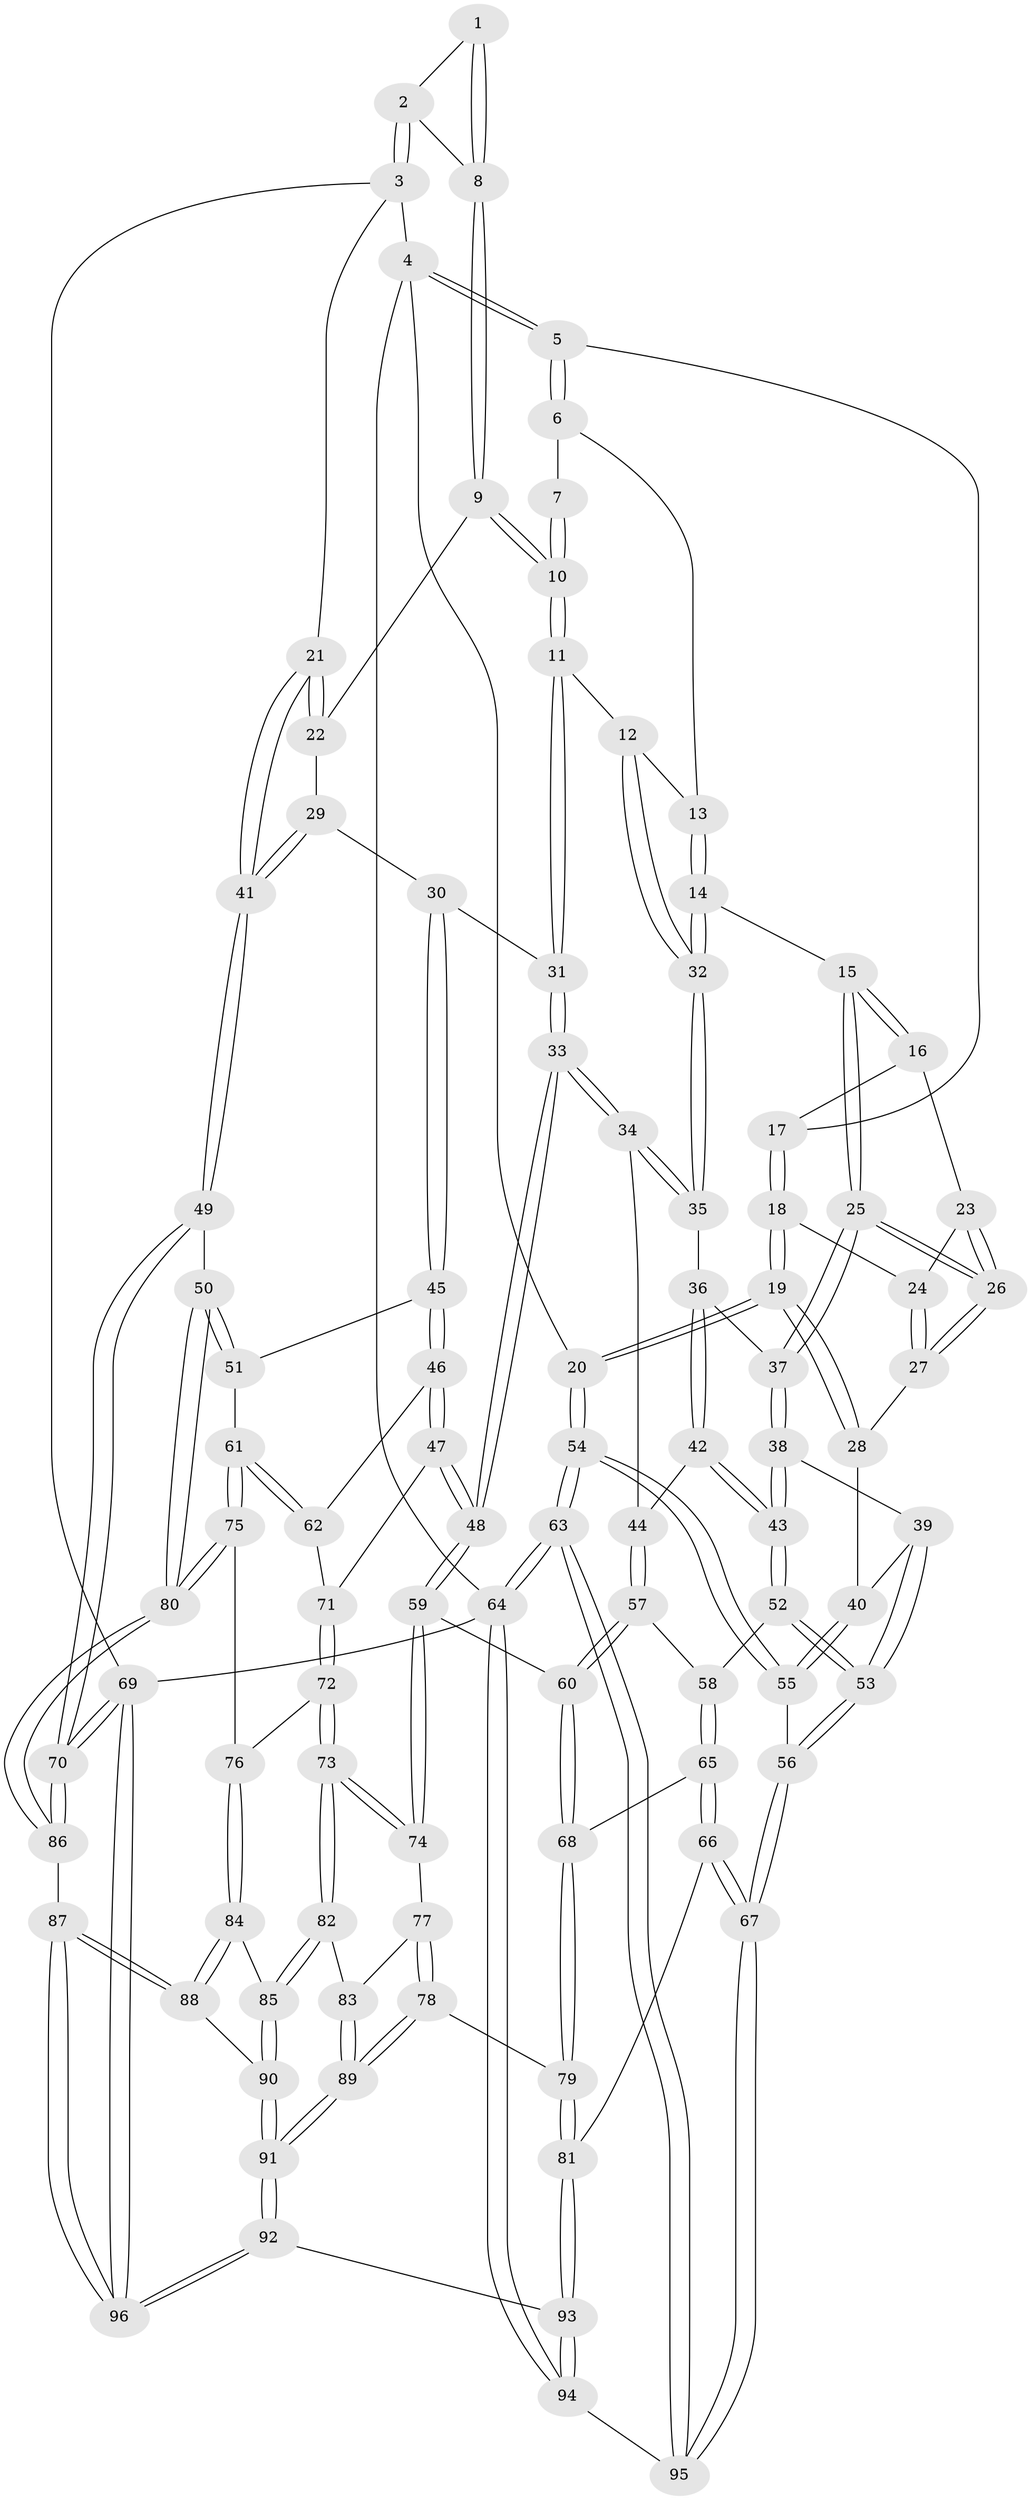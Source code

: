 // Generated by graph-tools (version 1.1) at 2025/27/03/15/25 16:27:57]
// undirected, 96 vertices, 237 edges
graph export_dot {
graph [start="1"]
  node [color=gray90,style=filled];
  1 [pos="+0.6301459384707362+0"];
  2 [pos="+1+0"];
  3 [pos="+1+0"];
  4 [pos="+0+0"];
  5 [pos="+0.01271661039674676+0"];
  6 [pos="+0.36041946244038087+0"];
  7 [pos="+0.5563903397798872+0"];
  8 [pos="+0.7150743969128623+0.18382930962390973"];
  9 [pos="+0.7086263781315143+0.22975189353157546"];
  10 [pos="+0.6019385463864215+0.2464340104384248"];
  11 [pos="+0.5970349174858856+0.25000671777414635"];
  12 [pos="+0.5834736143361836+0.24862660080719728"];
  13 [pos="+0.4009160388219817+0.08558328915613829"];
  14 [pos="+0.35907575440138395+0.2789940240063938"];
  15 [pos="+0.27207707629516314+0.2613587067410868"];
  16 [pos="+0.1217822827858177+0.08889231073889682"];
  17 [pos="+0.05232084754732403+0"];
  18 [pos="+0.02555332261039335+0.3092154104959032"];
  19 [pos="+0+0.3685410186006497"];
  20 [pos="+0+0.37983790039542376"];
  21 [pos="+1+0.062165623505820194"];
  22 [pos="+0.713703960932905+0.23187572039875468"];
  23 [pos="+0.109743262189122+0.26533314045687867"];
  24 [pos="+0.06418657235105642+0.3166370582950824"];
  25 [pos="+0.1869155459236871+0.36887862852431613"];
  26 [pos="+0.1750153711604436+0.3615377073714681"];
  27 [pos="+0.07256228151548323+0.3638821422351888"];
  28 [pos="+0.06892230725506311+0.3696222798300397"];
  29 [pos="+0.7987231104407726+0.37237069001675466"];
  30 [pos="+0.7244209752296644+0.42676610391590686"];
  31 [pos="+0.5947118501060787+0.33640288313976696"];
  32 [pos="+0.38095033049274096+0.3026694221263618"];
  33 [pos="+0.5256068218372157+0.5222876104307062"];
  34 [pos="+0.428323595738936+0.4428588791039468"];
  35 [pos="+0.3812816992472485+0.3248437693735959"];
  36 [pos="+0.2596107113617812+0.42655100000765"];
  37 [pos="+0.1930283070032456+0.4011960146539185"];
  38 [pos="+0.17204769608146045+0.42968469874598714"];
  39 [pos="+0.12150067195917863+0.4523963043683393"];
  40 [pos="+0.06826513658464473+0.4577775208453139"];
  41 [pos="+1+0.4724798084141736"];
  42 [pos="+0.28597587580329137+0.47462723166274445"];
  43 [pos="+0.2109032146375162+0.5599577333494127"];
  44 [pos="+0.3158960132484679+0.4848093947953933"];
  45 [pos="+0.6842343691398898+0.5157639050992359"];
  46 [pos="+0.6411750176968718+0.5322644533108275"];
  47 [pos="+0.5511290511989572+0.5409957783306711"];
  48 [pos="+0.5304770433914158+0.5363511107170693"];
  49 [pos="+1+0.48882101104105913"];
  50 [pos="+0.9355407468880278+0.5890505867673679"];
  51 [pos="+0.7106345523037668+0.5251785575357167"];
  52 [pos="+0.2044230868412886+0.5854595578031335"];
  53 [pos="+0.16255402213931994+0.5951915623930666"];
  54 [pos="+0+0.6407628326853498"];
  55 [pos="+0+0.6412514869287923"];
  56 [pos="+0+0.6815470479157951"];
  57 [pos="+0.33191137438055857+0.5784343842241727"];
  58 [pos="+0.21476360973835074+0.5918024832187802"];
  59 [pos="+0.48979622452059784+0.5918677635562687"];
  60 [pos="+0.4203395252493495+0.6293856969151365"];
  61 [pos="+0.7530978370747703+0.6785530693656562"];
  62 [pos="+0.7210677906604548+0.6496953154328196"];
  63 [pos="+0+1"];
  64 [pos="+0+1"];
  65 [pos="+0.2641596364519694+0.6883020974707027"];
  66 [pos="+0.22562092467247544+0.8063091888012052"];
  67 [pos="+0.14742179340074332+0.822952952603196"];
  68 [pos="+0.40706563268519724+0.6512902293220182"];
  69 [pos="+1+1"];
  70 [pos="+1+0.838360972718343"];
  71 [pos="+0.6245018405488578+0.6499373973540045"];
  72 [pos="+0.6557792572965662+0.724976006490381"];
  73 [pos="+0.5985695767870092+0.7548546464748868"];
  74 [pos="+0.5258856543407087+0.6907818601749502"];
  75 [pos="+0.7638527595731044+0.6896893817536314"];
  76 [pos="+0.6896911853059357+0.7332739608219024"];
  77 [pos="+0.5179939828502995+0.7153807040878092"];
  78 [pos="+0.4307857927615332+0.8123272882021004"];
  79 [pos="+0.39391349449192653+0.7800056822089492"];
  80 [pos="+0.8612691417126597+0.6842804340997141"];
  81 [pos="+0.2606194862637827+0.8182648092685224"];
  82 [pos="+0.589509176776313+0.7833376120104398"];
  83 [pos="+0.520910665926783+0.8215705897661055"];
  84 [pos="+0.6923782690691805+0.7543016372882271"];
  85 [pos="+0.6370149371665735+0.8448900250119988"];
  86 [pos="+0.8573256286819131+0.8596921197327716"];
  87 [pos="+0.8224832846056097+0.9152669167598901"];
  88 [pos="+0.7543011215537219+0.8763125327114318"];
  89 [pos="+0.47564508450178317+0.8692215855110094"];
  90 [pos="+0.6418851236862453+0.8627630473729314"];
  91 [pos="+0.49387321484649876+1"];
  92 [pos="+0.47211648061764505+1"];
  93 [pos="+0.44767883818105064+1"];
  94 [pos="+0.23771651491569973+1"];
  95 [pos="+0.13937786799287907+0.8801392477881916"];
  96 [pos="+0.8178152276101437+1"];
  1 -- 2;
  1 -- 8;
  1 -- 8;
  2 -- 3;
  2 -- 3;
  2 -- 8;
  3 -- 4;
  3 -- 21;
  3 -- 69;
  4 -- 5;
  4 -- 5;
  4 -- 20;
  4 -- 64;
  5 -- 6;
  5 -- 6;
  5 -- 17;
  6 -- 7;
  6 -- 13;
  7 -- 10;
  7 -- 10;
  8 -- 9;
  8 -- 9;
  9 -- 10;
  9 -- 10;
  9 -- 22;
  10 -- 11;
  10 -- 11;
  11 -- 12;
  11 -- 31;
  11 -- 31;
  12 -- 13;
  12 -- 32;
  12 -- 32;
  13 -- 14;
  13 -- 14;
  14 -- 15;
  14 -- 32;
  14 -- 32;
  15 -- 16;
  15 -- 16;
  15 -- 25;
  15 -- 25;
  16 -- 17;
  16 -- 23;
  17 -- 18;
  17 -- 18;
  18 -- 19;
  18 -- 19;
  18 -- 24;
  19 -- 20;
  19 -- 20;
  19 -- 28;
  19 -- 28;
  20 -- 54;
  20 -- 54;
  21 -- 22;
  21 -- 22;
  21 -- 41;
  21 -- 41;
  22 -- 29;
  23 -- 24;
  23 -- 26;
  23 -- 26;
  24 -- 27;
  24 -- 27;
  25 -- 26;
  25 -- 26;
  25 -- 37;
  25 -- 37;
  26 -- 27;
  26 -- 27;
  27 -- 28;
  28 -- 40;
  29 -- 30;
  29 -- 41;
  29 -- 41;
  30 -- 31;
  30 -- 45;
  30 -- 45;
  31 -- 33;
  31 -- 33;
  32 -- 35;
  32 -- 35;
  33 -- 34;
  33 -- 34;
  33 -- 48;
  33 -- 48;
  34 -- 35;
  34 -- 35;
  34 -- 44;
  35 -- 36;
  36 -- 37;
  36 -- 42;
  36 -- 42;
  37 -- 38;
  37 -- 38;
  38 -- 39;
  38 -- 43;
  38 -- 43;
  39 -- 40;
  39 -- 53;
  39 -- 53;
  40 -- 55;
  40 -- 55;
  41 -- 49;
  41 -- 49;
  42 -- 43;
  42 -- 43;
  42 -- 44;
  43 -- 52;
  43 -- 52;
  44 -- 57;
  44 -- 57;
  45 -- 46;
  45 -- 46;
  45 -- 51;
  46 -- 47;
  46 -- 47;
  46 -- 62;
  47 -- 48;
  47 -- 48;
  47 -- 71;
  48 -- 59;
  48 -- 59;
  49 -- 50;
  49 -- 70;
  49 -- 70;
  50 -- 51;
  50 -- 51;
  50 -- 80;
  50 -- 80;
  51 -- 61;
  52 -- 53;
  52 -- 53;
  52 -- 58;
  53 -- 56;
  53 -- 56;
  54 -- 55;
  54 -- 55;
  54 -- 63;
  54 -- 63;
  55 -- 56;
  56 -- 67;
  56 -- 67;
  57 -- 58;
  57 -- 60;
  57 -- 60;
  58 -- 65;
  58 -- 65;
  59 -- 60;
  59 -- 74;
  59 -- 74;
  60 -- 68;
  60 -- 68;
  61 -- 62;
  61 -- 62;
  61 -- 75;
  61 -- 75;
  62 -- 71;
  63 -- 64;
  63 -- 64;
  63 -- 95;
  63 -- 95;
  64 -- 69;
  64 -- 94;
  64 -- 94;
  65 -- 66;
  65 -- 66;
  65 -- 68;
  66 -- 67;
  66 -- 67;
  66 -- 81;
  67 -- 95;
  67 -- 95;
  68 -- 79;
  68 -- 79;
  69 -- 70;
  69 -- 70;
  69 -- 96;
  69 -- 96;
  70 -- 86;
  70 -- 86;
  71 -- 72;
  71 -- 72;
  72 -- 73;
  72 -- 73;
  72 -- 76;
  73 -- 74;
  73 -- 74;
  73 -- 82;
  73 -- 82;
  74 -- 77;
  75 -- 76;
  75 -- 80;
  75 -- 80;
  76 -- 84;
  76 -- 84;
  77 -- 78;
  77 -- 78;
  77 -- 83;
  78 -- 79;
  78 -- 89;
  78 -- 89;
  79 -- 81;
  79 -- 81;
  80 -- 86;
  80 -- 86;
  81 -- 93;
  81 -- 93;
  82 -- 83;
  82 -- 85;
  82 -- 85;
  83 -- 89;
  83 -- 89;
  84 -- 85;
  84 -- 88;
  84 -- 88;
  85 -- 90;
  85 -- 90;
  86 -- 87;
  87 -- 88;
  87 -- 88;
  87 -- 96;
  87 -- 96;
  88 -- 90;
  89 -- 91;
  89 -- 91;
  90 -- 91;
  90 -- 91;
  91 -- 92;
  91 -- 92;
  92 -- 93;
  92 -- 96;
  92 -- 96;
  93 -- 94;
  93 -- 94;
  94 -- 95;
}
